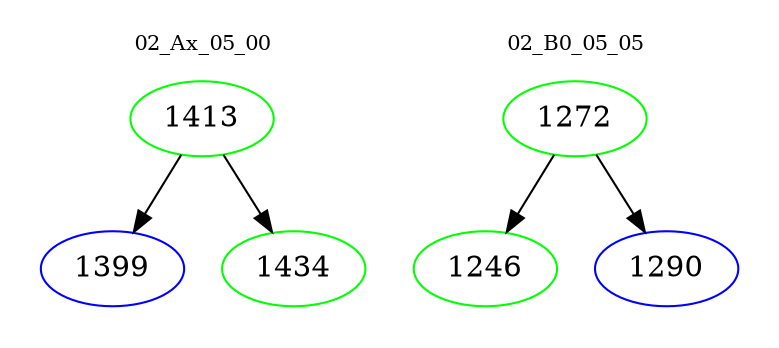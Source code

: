 digraph{
subgraph cluster_0 {
color = white
label = "02_Ax_05_00";
fontsize=10;
T0_1413 [label="1413", color="green"]
T0_1413 -> T0_1399 [color="black"]
T0_1399 [label="1399", color="blue"]
T0_1413 -> T0_1434 [color="black"]
T0_1434 [label="1434", color="green"]
}
subgraph cluster_1 {
color = white
label = "02_B0_05_05";
fontsize=10;
T1_1272 [label="1272", color="green"]
T1_1272 -> T1_1246 [color="black"]
T1_1246 [label="1246", color="green"]
T1_1272 -> T1_1290 [color="black"]
T1_1290 [label="1290", color="blue"]
}
}
